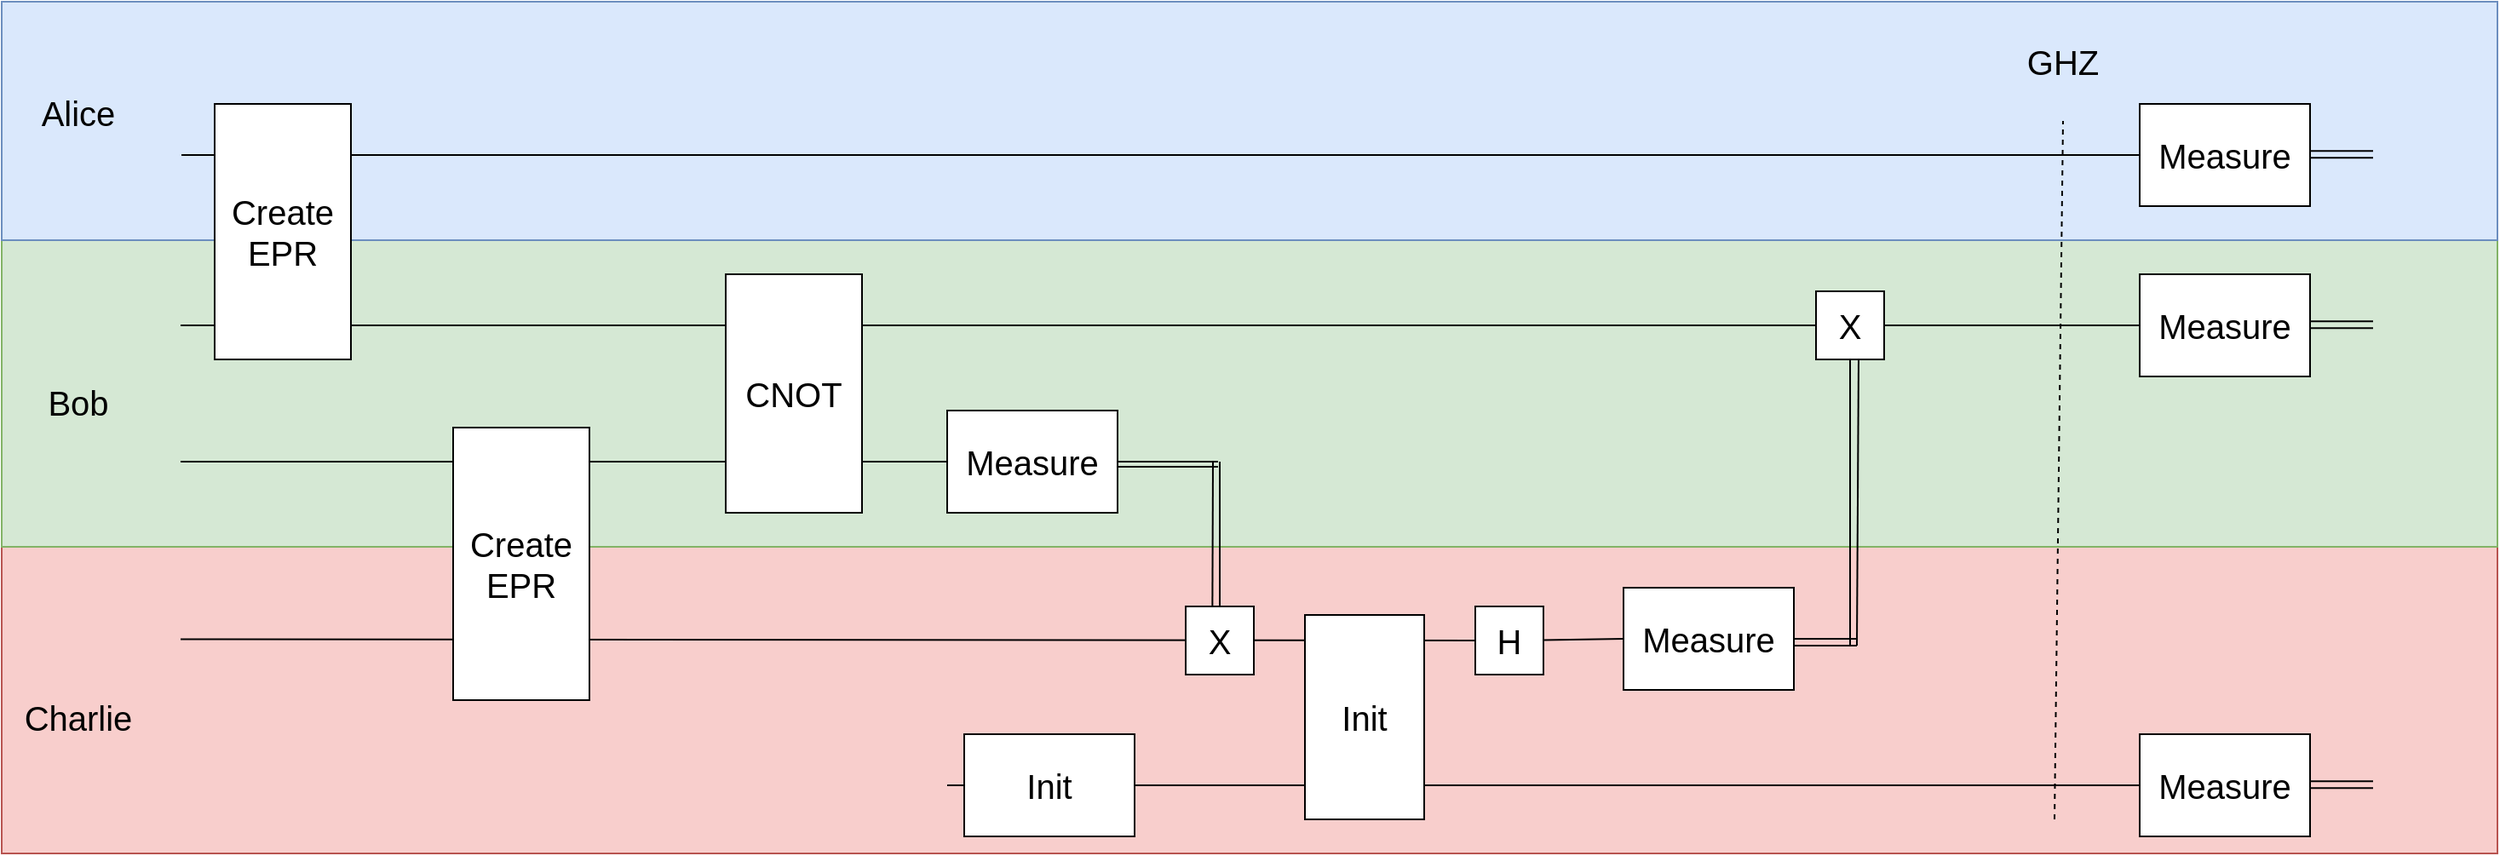 <mxfile version="22.1.3" type="embed">
    <diagram id="vJYV673TWn68nu8cjQHZ" name="Page-1">
        <mxGraphModel dx="2304" dy="1156" grid="1" gridSize="10" guides="1" tooltips="1" connect="1" arrows="1" fold="1" page="1" pageScale="1" pageWidth="850" pageHeight="1100" math="0" shadow="0">
            <root>
                <mxCell id="0"/>
                <mxCell id="1" parent="0"/>
                <mxCell id="113" value="" style="rounded=0;whiteSpace=wrap;html=1;fontSize=20;fillColor=#f8cecc;strokeColor=#b85450;" parent="1" vertex="1">
                    <mxGeometry x="55" y="450" width="1465" height="180" as="geometry"/>
                </mxCell>
                <mxCell id="110" value="" style="rounded=0;whiteSpace=wrap;html=1;fontSize=20;fillColor=#d5e8d4;strokeColor=#82b366;" parent="1" vertex="1">
                    <mxGeometry x="55" y="270" width="1465" height="180" as="geometry"/>
                </mxCell>
                <mxCell id="109" value="" style="rounded=0;whiteSpace=wrap;html=1;fontSize=20;fillColor=#dae8fc;strokeColor=#6c8ebf;" parent="1" vertex="1">
                    <mxGeometry x="55" y="130" width="1465" height="140" as="geometry"/>
                </mxCell>
                <mxCell id="84" value="" style="endArrow=none;html=1;fontSize=20;entryX=0;entryY=0.5;entryDx=0;entryDy=0;" parent="1" target="83" edge="1">
                    <mxGeometry width="50" height="50" relative="1" as="geometry">
                        <mxPoint x="160" y="504.29" as="sourcePoint"/>
                        <mxPoint x="1290" y="504.29" as="targetPoint"/>
                    </mxGeometry>
                </mxCell>
                <mxCell id="72" value="" style="endArrow=none;html=1;fontSize=20;entryX=0;entryY=0.5;entryDx=0;entryDy=0;" parent="1" target="74" edge="1">
                    <mxGeometry width="50" height="50" relative="1" as="geometry">
                        <mxPoint x="160" y="400" as="sourcePoint"/>
                        <mxPoint x="820" y="400" as="targetPoint"/>
                    </mxGeometry>
                </mxCell>
                <mxCell id="53" value="" style="endArrow=none;html=1;fontSize=20;" parent="1" edge="1">
                    <mxGeometry width="50" height="50" relative="1" as="geometry">
                        <mxPoint x="160" y="320" as="sourcePoint"/>
                        <mxPoint x="1330" y="320" as="targetPoint"/>
                    </mxGeometry>
                </mxCell>
                <mxCell id="2" value="Alice" style="text;html=1;strokeColor=none;fillColor=none;align=center;verticalAlign=middle;whiteSpace=wrap;rounded=0;fontSize=20;" parent="1" vertex="1">
                    <mxGeometry x="70" y="180" width="60" height="30" as="geometry"/>
                </mxCell>
                <mxCell id="3" value="Bob" style="text;html=1;strokeColor=none;fillColor=none;align=center;verticalAlign=middle;whiteSpace=wrap;rounded=0;fontSize=20;" parent="1" vertex="1">
                    <mxGeometry x="70" y="350" width="60" height="30" as="geometry"/>
                </mxCell>
                <mxCell id="4" value="" style="endArrow=none;html=1;fontSize=20;startArrow=none;" parent="1" edge="1">
                    <mxGeometry width="50" height="50" relative="1" as="geometry">
                        <mxPoint x="160.5" y="220" as="sourcePoint"/>
                        <mxPoint x="1340" y="220" as="targetPoint"/>
                    </mxGeometry>
                </mxCell>
                <mxCell id="6" value="Create&lt;br&gt;EPR" style="rounded=0;whiteSpace=wrap;html=1;fontSize=20;" parent="1" vertex="1">
                    <mxGeometry x="180" y="190" width="80" height="150" as="geometry"/>
                </mxCell>
                <mxCell id="69" value="Charlie" style="text;html=1;strokeColor=none;fillColor=none;align=center;verticalAlign=middle;whiteSpace=wrap;rounded=0;fontSize=20;" parent="1" vertex="1">
                    <mxGeometry x="55" y="535" width="90" height="30" as="geometry"/>
                </mxCell>
                <mxCell id="70" value="" style="endArrow=none;html=1;fontSize=20;entryX=0;entryY=0.5;entryDx=0;entryDy=0;startArrow=none;" parent="1" source="83" target="85" edge="1">
                    <mxGeometry width="50" height="50" relative="1" as="geometry">
                        <mxPoint x="160" y="504.29" as="sourcePoint"/>
                        <mxPoint x="1290" y="504.29" as="targetPoint"/>
                    </mxGeometry>
                </mxCell>
                <mxCell id="71" value="Create&lt;br&gt;EPR" style="rounded=0;whiteSpace=wrap;html=1;fontSize=20;" parent="1" vertex="1">
                    <mxGeometry x="320" y="380" width="80" height="160" as="geometry"/>
                </mxCell>
                <mxCell id="73" value="&lt;font style=&quot;font-size: 20px;&quot;&gt;CNOT&lt;/font&gt;" style="rounded=0;whiteSpace=wrap;html=1;" parent="1" vertex="1">
                    <mxGeometry x="480" y="290" width="80" height="140" as="geometry"/>
                </mxCell>
                <mxCell id="74" value="&lt;font style=&quot;font-size: 20px;&quot;&gt;Measure&lt;/font&gt;" style="rounded=0;whiteSpace=wrap;html=1;" parent="1" vertex="1">
                    <mxGeometry x="610" y="370" width="100" height="60" as="geometry"/>
                </mxCell>
                <mxCell id="75" value="" style="endArrow=none;html=1;fontSize=20;exitX=1;exitY=0.5;exitDx=0;exitDy=0;" parent="1" source="74" edge="1">
                    <mxGeometry width="50" height="50" relative="1" as="geometry">
                        <mxPoint x="670" y="490" as="sourcePoint"/>
                        <mxPoint x="769" y="400" as="targetPoint"/>
                    </mxGeometry>
                </mxCell>
                <mxCell id="76" value="" style="endArrow=none;html=1;fontSize=20;" parent="1" edge="1">
                    <mxGeometry width="50" height="50" relative="1" as="geometry">
                        <mxPoint x="710" y="403" as="sourcePoint"/>
                        <mxPoint x="769" y="403" as="targetPoint"/>
                    </mxGeometry>
                </mxCell>
                <mxCell id="77" value="" style="endArrow=none;html=1;fontSize=20;" parent="1" edge="1">
                    <mxGeometry width="50" height="50" relative="1" as="geometry">
                        <mxPoint x="610" y="590" as="sourcePoint"/>
                        <mxPoint x="1320" y="590" as="targetPoint"/>
                    </mxGeometry>
                </mxCell>
                <mxCell id="78" value="" style="endArrow=none;html=1;fontSize=20;exitX=0.5;exitY=0;exitDx=0;exitDy=0;" parent="1" source="79" edge="1">
                    <mxGeometry width="50" height="50" relative="1" as="geometry">
                        <mxPoint x="770" y="480" as="sourcePoint"/>
                        <mxPoint x="770" y="400" as="targetPoint"/>
                    </mxGeometry>
                </mxCell>
                <mxCell id="79" value="&lt;font style=&quot;font-size: 20px;&quot;&gt;X&lt;/font&gt;" style="rounded=0;whiteSpace=wrap;html=1;" parent="1" vertex="1">
                    <mxGeometry x="750" y="485" width="40" height="40" as="geometry"/>
                </mxCell>
                <mxCell id="80" value="" style="endArrow=none;html=1;fontSize=20;exitX=0.392;exitY=-0.001;exitDx=0;exitDy=0;exitPerimeter=0;" parent="1" source="79" edge="1">
                    <mxGeometry width="50" height="50" relative="1" as="geometry">
                        <mxPoint x="766" y="480" as="sourcePoint"/>
                        <mxPoint x="766" y="400" as="targetPoint"/>
                    </mxGeometry>
                </mxCell>
                <mxCell id="81" value="&lt;font style=&quot;font-size: 20px;&quot;&gt;Init&lt;/font&gt;" style="rounded=0;whiteSpace=wrap;html=1;" parent="1" vertex="1">
                    <mxGeometry x="620" y="560" width="100" height="60" as="geometry"/>
                </mxCell>
                <mxCell id="82" value="&lt;font style=&quot;font-size: 20px;&quot;&gt;Init&lt;/font&gt;" style="rounded=0;whiteSpace=wrap;html=1;" parent="1" vertex="1">
                    <mxGeometry x="820" y="490" width="70" height="120" as="geometry"/>
                </mxCell>
                <mxCell id="83" value="&lt;font style=&quot;font-size: 20px;&quot;&gt;H&lt;/font&gt;" style="rounded=0;whiteSpace=wrap;html=1;" parent="1" vertex="1">
                    <mxGeometry x="920" y="485" width="40" height="40" as="geometry"/>
                </mxCell>
                <mxCell id="85" value="&lt;font style=&quot;font-size: 20px;&quot;&gt;Measure&lt;/font&gt;" style="rounded=0;whiteSpace=wrap;html=1;" parent="1" vertex="1">
                    <mxGeometry x="1007" y="474" width="100" height="60" as="geometry"/>
                </mxCell>
                <mxCell id="86" value="" style="endArrow=none;html=1;fontSize=20;" parent="1" edge="1">
                    <mxGeometry width="50" height="50" relative="1" as="geometry">
                        <mxPoint x="1144" y="508" as="sourcePoint"/>
                        <mxPoint x="1145" y="340" as="targetPoint"/>
                    </mxGeometry>
                </mxCell>
                <mxCell id="87" value="" style="endArrow=none;html=1;fontSize=20;entryX=0.5;entryY=1;entryDx=0;entryDy=0;" parent="1" target="88" edge="1">
                    <mxGeometry width="50" height="50" relative="1" as="geometry">
                        <mxPoint x="1140" y="508" as="sourcePoint"/>
                        <mxPoint x="1140.32" y="420" as="targetPoint"/>
                    </mxGeometry>
                </mxCell>
                <mxCell id="88" value="&lt;font style=&quot;font-size: 20px;&quot;&gt;X&lt;/font&gt;" style="rounded=0;whiteSpace=wrap;html=1;" parent="1" vertex="1">
                    <mxGeometry x="1120" y="300" width="40" height="40" as="geometry"/>
                </mxCell>
                <mxCell id="89" value="" style="endArrow=none;html=1;fontSize=20;exitX=1;exitY=0.5;exitDx=0;exitDy=0;" parent="1" source="85" edge="1">
                    <mxGeometry width="50" height="50" relative="1" as="geometry">
                        <mxPoint x="1100" y="490" as="sourcePoint"/>
                        <mxPoint x="1144" y="504" as="targetPoint"/>
                    </mxGeometry>
                </mxCell>
                <mxCell id="90" value="" style="endArrow=none;html=1;fontSize=20;exitX=1;exitY=0.5;exitDx=0;exitDy=0;" parent="1" edge="1">
                    <mxGeometry width="50" height="50" relative="1" as="geometry">
                        <mxPoint x="1107" y="508" as="sourcePoint"/>
                        <mxPoint x="1144" y="508" as="targetPoint"/>
                    </mxGeometry>
                </mxCell>
                <mxCell id="91" value="GHZ" style="text;html=1;strokeColor=none;fillColor=none;align=center;verticalAlign=middle;whiteSpace=wrap;rounded=0;fontSize=20;" parent="1" vertex="1">
                    <mxGeometry x="1210" y="130" width="110" height="70" as="geometry"/>
                </mxCell>
                <mxCell id="92" value="" style="endArrow=none;dashed=1;html=1;fontSize=20;entryX=0.5;entryY=1;entryDx=0;entryDy=0;" parent="1" target="91" edge="1">
                    <mxGeometry width="50" height="50" relative="1" as="geometry">
                        <mxPoint x="1260" y="610" as="sourcePoint"/>
                        <mxPoint x="1210" y="270" as="targetPoint"/>
                    </mxGeometry>
                </mxCell>
                <mxCell id="93" value="&lt;font style=&quot;font-size: 20px;&quot;&gt;Measure&lt;/font&gt;" style="rounded=0;whiteSpace=wrap;html=1;" parent="1" vertex="1">
                    <mxGeometry x="1310" y="190" width="100" height="60" as="geometry"/>
                </mxCell>
                <mxCell id="94" value="&lt;font style=&quot;font-size: 20px;&quot;&gt;Measure&lt;/font&gt;" style="rounded=0;whiteSpace=wrap;html=1;" parent="1" vertex="1">
                    <mxGeometry x="1310" y="290" width="100" height="60" as="geometry"/>
                </mxCell>
                <mxCell id="95" value="&lt;font style=&quot;font-size: 20px;&quot;&gt;Measure&lt;/font&gt;" style="rounded=0;whiteSpace=wrap;html=1;" parent="1" vertex="1">
                    <mxGeometry x="1310" y="560" width="100" height="60" as="geometry"/>
                </mxCell>
                <mxCell id="103" value="" style="endArrow=none;html=1;fontSize=20;exitX=1;exitY=0.5;exitDx=0;exitDy=0;" parent="1" edge="1">
                    <mxGeometry width="50" height="50" relative="1" as="geometry">
                        <mxPoint x="1410" y="217.67" as="sourcePoint"/>
                        <mxPoint x="1447" y="217.67" as="targetPoint"/>
                    </mxGeometry>
                </mxCell>
                <mxCell id="104" value="" style="endArrow=none;html=1;fontSize=20;exitX=1;exitY=0.5;exitDx=0;exitDy=0;" parent="1" edge="1">
                    <mxGeometry width="50" height="50" relative="1" as="geometry">
                        <mxPoint x="1410" y="221.67" as="sourcePoint"/>
                        <mxPoint x="1447" y="221.67" as="targetPoint"/>
                    </mxGeometry>
                </mxCell>
                <mxCell id="105" value="" style="endArrow=none;html=1;fontSize=20;exitX=1;exitY=0.5;exitDx=0;exitDy=0;" parent="1" edge="1">
                    <mxGeometry width="50" height="50" relative="1" as="geometry">
                        <mxPoint x="1410" y="317.67" as="sourcePoint"/>
                        <mxPoint x="1447" y="317.67" as="targetPoint"/>
                    </mxGeometry>
                </mxCell>
                <mxCell id="106" value="" style="endArrow=none;html=1;fontSize=20;exitX=1;exitY=0.5;exitDx=0;exitDy=0;" parent="1" edge="1">
                    <mxGeometry width="50" height="50" relative="1" as="geometry">
                        <mxPoint x="1410" y="321.67" as="sourcePoint"/>
                        <mxPoint x="1447" y="321.67" as="targetPoint"/>
                    </mxGeometry>
                </mxCell>
                <mxCell id="107" value="" style="endArrow=none;html=1;fontSize=20;exitX=1;exitY=0.5;exitDx=0;exitDy=0;" parent="1" edge="1">
                    <mxGeometry width="50" height="50" relative="1" as="geometry">
                        <mxPoint x="1410" y="587.67" as="sourcePoint"/>
                        <mxPoint x="1447" y="587.67" as="targetPoint"/>
                    </mxGeometry>
                </mxCell>
                <mxCell id="108" value="" style="endArrow=none;html=1;fontSize=20;exitX=1;exitY=0.5;exitDx=0;exitDy=0;" parent="1" edge="1">
                    <mxGeometry width="50" height="50" relative="1" as="geometry">
                        <mxPoint x="1410" y="591.67" as="sourcePoint"/>
                        <mxPoint x="1447" y="591.67" as="targetPoint"/>
                    </mxGeometry>
                </mxCell>
            </root>
        </mxGraphModel>
    </diagram>
</mxfile>
